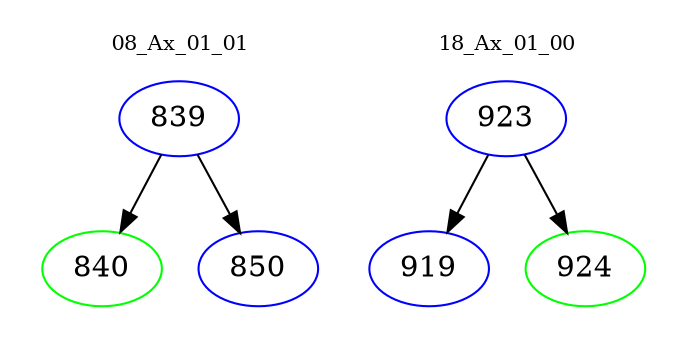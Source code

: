 digraph{
subgraph cluster_0 {
color = white
label = "08_Ax_01_01";
fontsize=10;
T0_839 [label="839", color="blue"]
T0_839 -> T0_840 [color="black"]
T0_840 [label="840", color="green"]
T0_839 -> T0_850 [color="black"]
T0_850 [label="850", color="blue"]
}
subgraph cluster_1 {
color = white
label = "18_Ax_01_00";
fontsize=10;
T1_923 [label="923", color="blue"]
T1_923 -> T1_919 [color="black"]
T1_919 [label="919", color="blue"]
T1_923 -> T1_924 [color="black"]
T1_924 [label="924", color="green"]
}
}
